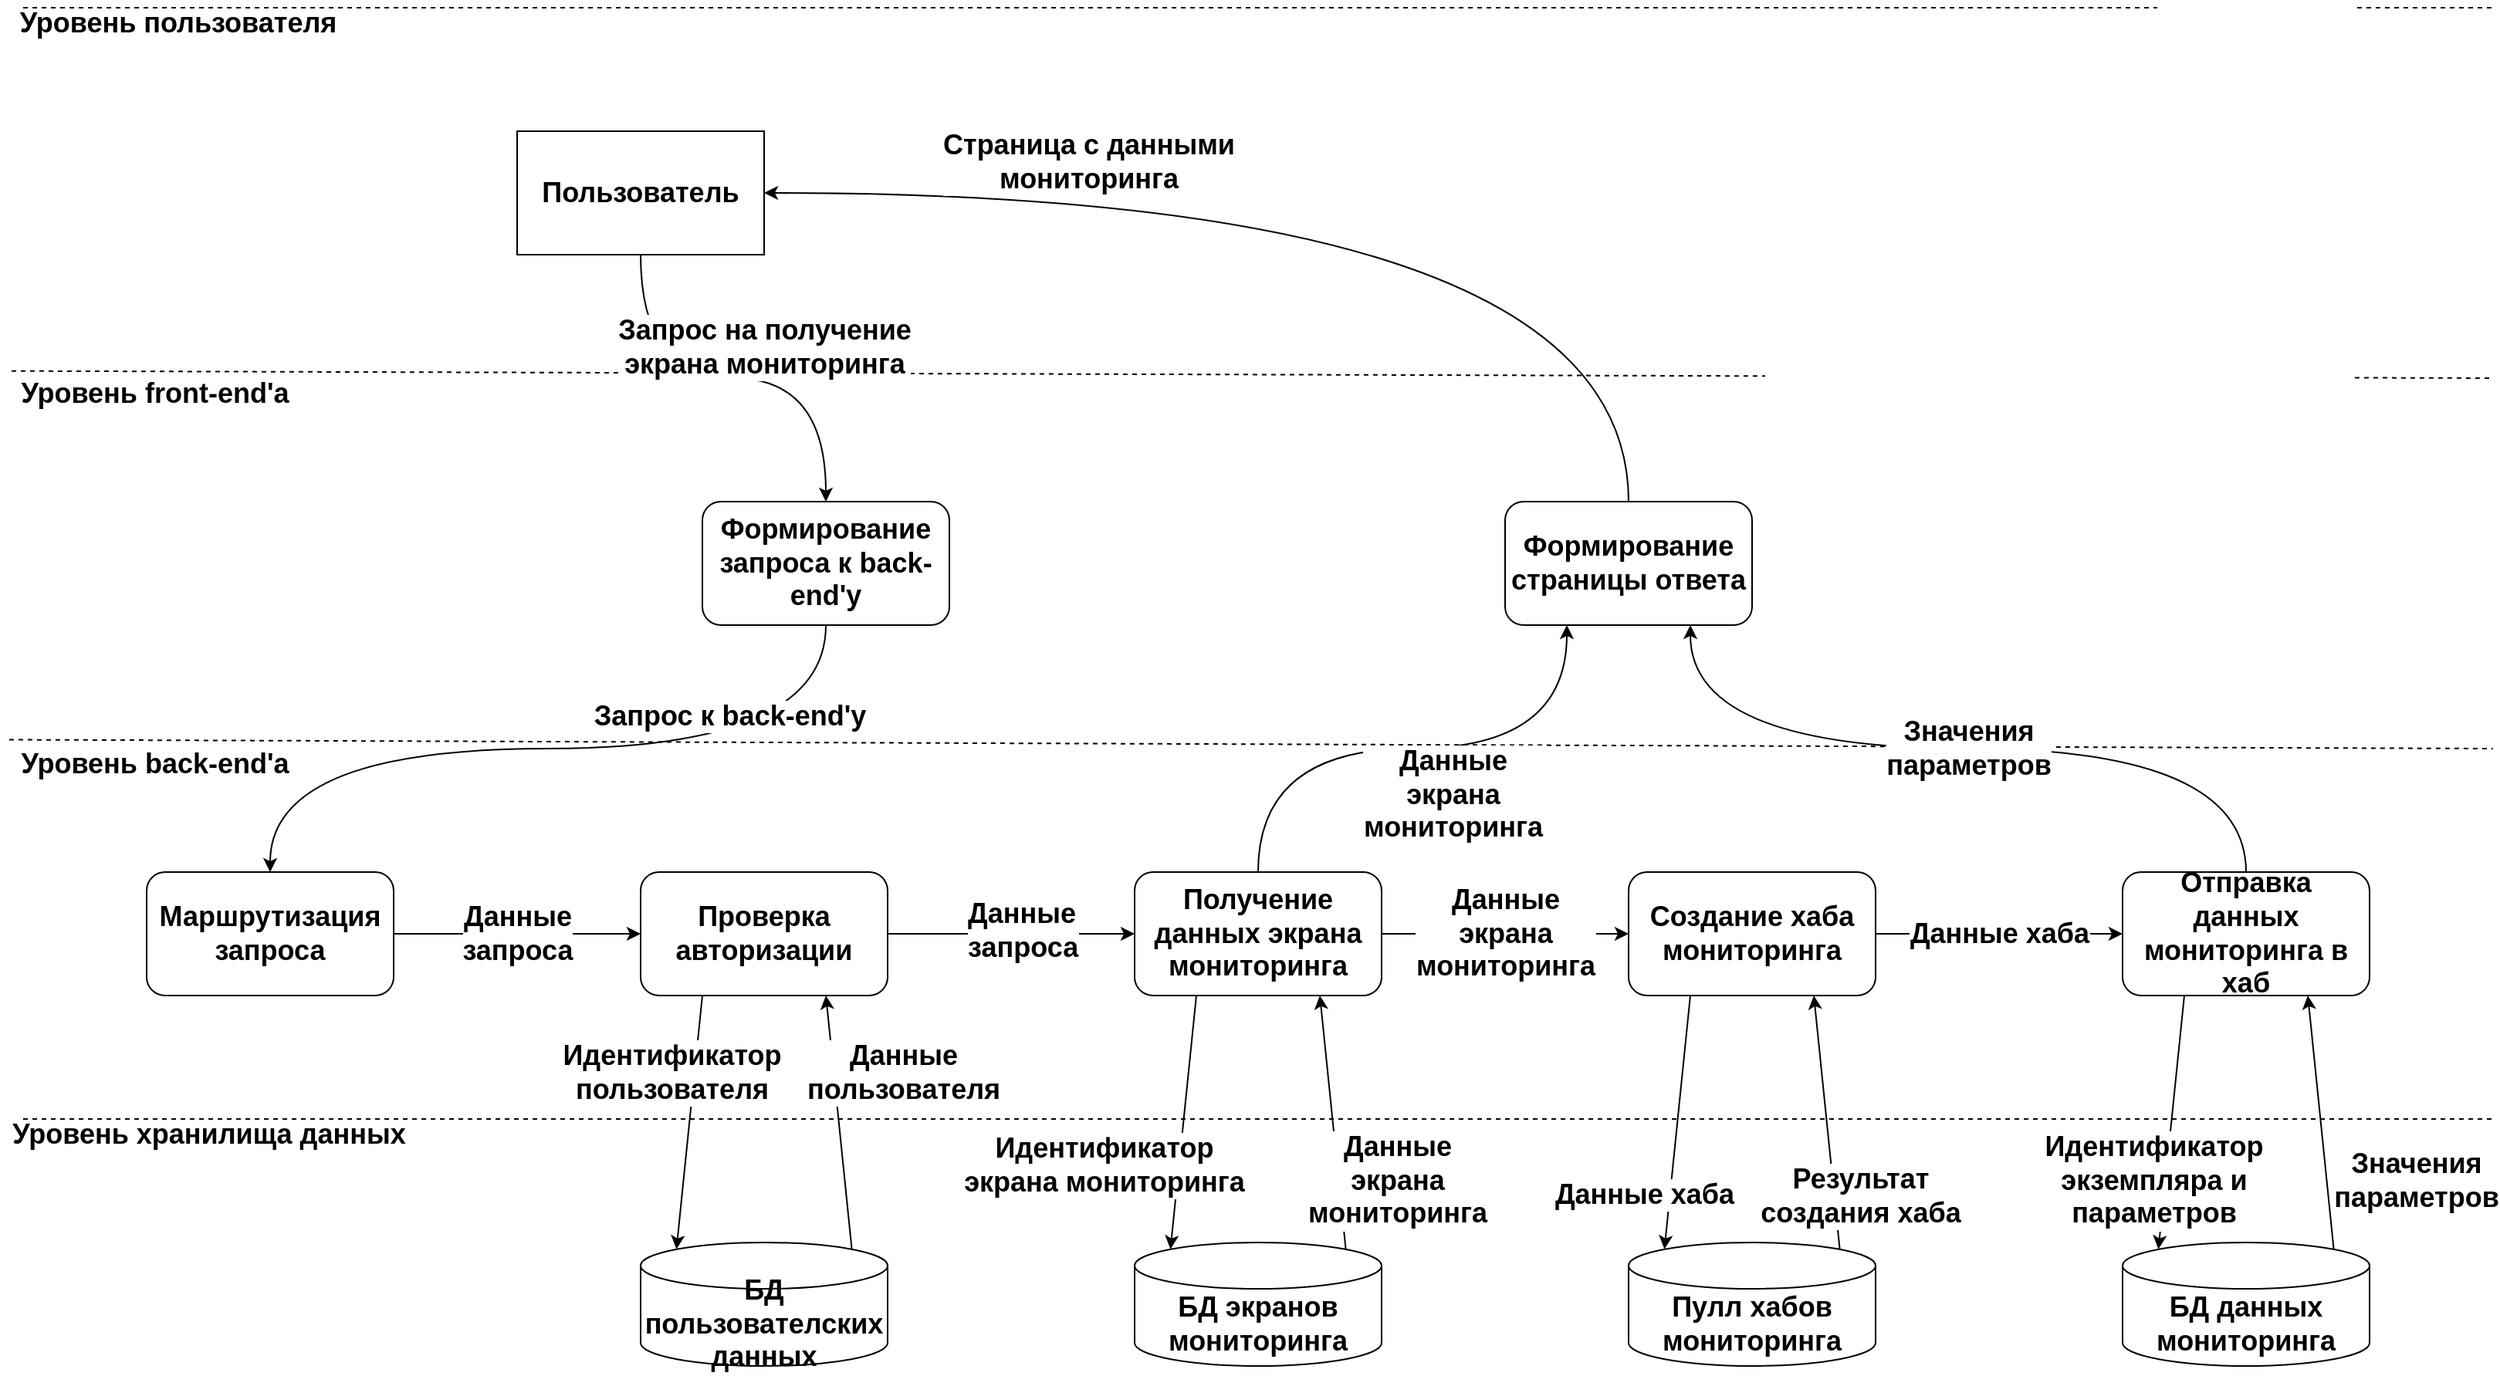 <mxfile version="14.7.0" type="device"><diagram id="P-UOwTWwEDWmG7ugyQ4A" name="Page-1"><mxGraphModel dx="2431" dy="1103" grid="1" gridSize="10" guides="1" tooltips="1" connect="1" arrows="1" fold="1" page="0" pageScale="1" pageWidth="827" pageHeight="1169" math="0" shadow="0"><root><mxCell id="0"/><mxCell id="1" parent="0"/><mxCell id="4XR5OhQzAFPDqvtDoFWY-2" value="" style="endArrow=none;dashed=1;html=1;fontSize=18;fontStyle=1" edge="1" parent="1"><mxGeometry width="50" height="50" relative="1" as="geometry"><mxPoint x="-240" y="120" as="sourcePoint"/><mxPoint x="1360" y="120" as="targetPoint"/></mxGeometry></mxCell><mxCell id="4XR5OhQzAFPDqvtDoFWY-3" value="" style="endArrow=none;dashed=1;html=1;fontSize=18;fontStyle=1;exitX=0.013;exitY=0.012;exitDx=0;exitDy=0;exitPerimeter=0;" edge="1" parent="1" source="4XR5OhQzAFPDqvtDoFWY-5"><mxGeometry width="50" height="50" relative="1" as="geometry"><mxPoint x="-80" y="360" as="sourcePoint"/><mxPoint x="1360" y="360" as="targetPoint"/></mxGeometry></mxCell><mxCell id="4XR5OhQzAFPDqvtDoFWY-4" value="&lt;font style=&quot;font-size: 18px;&quot;&gt;&lt;span style=&quot;font-size: 18px;&quot;&gt;Уровень пользователя&lt;/span&gt;&lt;/font&gt;" style="text;html=1;align=center;verticalAlign=middle;resizable=0;points=[];autosize=1;strokeColor=none;fontSize=18;fontStyle=1" vertex="1" parent="1"><mxGeometry x="-250" y="115" width="220" height="30" as="geometry"/></mxCell><mxCell id="4XR5OhQzAFPDqvtDoFWY-5" value="&lt;font style=&quot;font-size: 18px;&quot;&gt;&lt;span style=&quot;font-size: 18px;&quot;&gt;Уровень front-end'а&lt;/span&gt;&lt;/font&gt;" style="text;html=1;align=center;verticalAlign=middle;resizable=0;points=[];autosize=1;strokeColor=none;fontSize=18;fontStyle=1" vertex="1" parent="1"><mxGeometry x="-250" y="355" width="190" height="30" as="geometry"/></mxCell><mxCell id="4XR5OhQzAFPDqvtDoFWY-6" value="" style="endArrow=none;dashed=1;html=1;fontSize=18;fontStyle=1;exitX=0.005;exitY=-0.025;exitDx=0;exitDy=0;exitPerimeter=0;" edge="1" parent="1" source="4XR5OhQzAFPDqvtDoFWY-7"><mxGeometry width="50" height="50" relative="1" as="geometry"><mxPoint x="-80" y="600" as="sourcePoint"/><mxPoint x="1360" y="600" as="targetPoint"/></mxGeometry></mxCell><mxCell id="4XR5OhQzAFPDqvtDoFWY-7" value="&lt;font style=&quot;font-size: 18px;&quot;&gt;&lt;span style=&quot;font-size: 18px;&quot;&gt;Уровень back-end'а&lt;/span&gt;&lt;/font&gt;" style="text;html=1;align=center;verticalAlign=middle;resizable=0;points=[];autosize=1;strokeColor=none;fontSize=18;fontStyle=1" vertex="1" parent="1"><mxGeometry x="-250" y="595" width="190" height="30" as="geometry"/></mxCell><mxCell id="4XR5OhQzAFPDqvtDoFWY-8" value="" style="endArrow=none;dashed=1;html=1;fontSize=18;fontStyle=1" edge="1" parent="1"><mxGeometry width="50" height="50" relative="1" as="geometry"><mxPoint x="-240" y="840" as="sourcePoint"/><mxPoint x="1360" y="840" as="targetPoint"/></mxGeometry></mxCell><mxCell id="4XR5OhQzAFPDqvtDoFWY-9" value="&lt;font style=&quot;font-size: 18px;&quot;&gt;&lt;span style=&quot;font-size: 18px;&quot;&gt;Уровень хранилища данных&lt;/span&gt;&lt;/font&gt;" style="text;html=1;align=center;verticalAlign=middle;resizable=0;points=[];autosize=1;strokeColor=none;fontSize=18;fontStyle=1" vertex="1" parent="1"><mxGeometry x="-255" y="835" width="270" height="30" as="geometry"/></mxCell><mxCell id="4XR5OhQzAFPDqvtDoFWY-38" value="Запрос на получение&lt;br style=&quot;font-size: 18px;&quot;&gt;экрана мониторинга" style="edgeStyle=orthogonalEdgeStyle;curved=1;rounded=0;orthogonalLoop=1;jettySize=auto;html=1;exitX=0.5;exitY=1;exitDx=0;exitDy=0;fontSize=18;fontStyle=1" edge="1" parent="1" source="4XR5OhQzAFPDqvtDoFWY-10" target="4XR5OhQzAFPDqvtDoFWY-11"><mxGeometry x="0.143" y="20" relative="1" as="geometry"><mxPoint as="offset"/></mxGeometry></mxCell><mxCell id="4XR5OhQzAFPDqvtDoFWY-10" value="Пользователь" style="rounded=0;whiteSpace=wrap;html=1;fontSize=18;fontStyle=1" vertex="1" parent="1"><mxGeometry x="80" y="200" width="160" height="80" as="geometry"/></mxCell><mxCell id="4XR5OhQzAFPDqvtDoFWY-43" style="edgeStyle=orthogonalEdgeStyle;curved=1;rounded=0;orthogonalLoop=1;jettySize=auto;html=1;exitX=0.5;exitY=1;exitDx=0;exitDy=0;entryX=0.5;entryY=0;entryDx=0;entryDy=0;fontSize=18;fontStyle=1" edge="1" parent="1" source="4XR5OhQzAFPDqvtDoFWY-11" target="4XR5OhQzAFPDqvtDoFWY-42"><mxGeometry relative="1" as="geometry"/></mxCell><mxCell id="4XR5OhQzAFPDqvtDoFWY-44" value="Запрос к back-end'у&amp;nbsp;" style="edgeLabel;html=1;align=center;verticalAlign=middle;resizable=0;points=[];fontSize=18;fontStyle=1" vertex="1" connectable="0" parent="4XR5OhQzAFPDqvtDoFWY-43"><mxGeometry x="-0.459" y="-21" relative="1" as="geometry"><mxPoint as="offset"/></mxGeometry></mxCell><mxCell id="4XR5OhQzAFPDqvtDoFWY-11" value="Формирование запроса к back-end'у" style="rounded=1;whiteSpace=wrap;html=1;fontSize=18;fontStyle=1" vertex="1" parent="1"><mxGeometry x="200" y="440" width="160" height="80" as="geometry"/></mxCell><mxCell id="4XR5OhQzAFPDqvtDoFWY-37" value="Страница с данными&lt;br style=&quot;font-size: 18px;&quot;&gt;мониторинга" style="edgeStyle=orthogonalEdgeStyle;rounded=0;orthogonalLoop=1;jettySize=auto;html=1;exitX=0.5;exitY=0;exitDx=0;exitDy=0;entryX=1;entryY=0.5;entryDx=0;entryDy=0;fontSize=18;curved=1;fontStyle=1" edge="1" parent="1" source="4XR5OhQzAFPDqvtDoFWY-12" target="4XR5OhQzAFPDqvtDoFWY-10"><mxGeometry x="0.447" y="-20" relative="1" as="geometry"><mxPoint as="offset"/></mxGeometry></mxCell><mxCell id="4XR5OhQzAFPDqvtDoFWY-12" value="Формирование страницы ответа" style="rounded=1;whiteSpace=wrap;html=1;fontSize=18;fontStyle=1" vertex="1" parent="1"><mxGeometry x="720" y="440" width="160" height="80" as="geometry"/></mxCell><mxCell id="4XR5OhQzAFPDqvtDoFWY-21" style="rounded=0;orthogonalLoop=1;jettySize=auto;html=1;exitX=0.25;exitY=1;exitDx=0;exitDy=0;entryX=0.145;entryY=0;entryDx=0;entryDy=4.35;entryPerimeter=0;fontSize=18;fontStyle=1" edge="1" parent="1" source="4XR5OhQzAFPDqvtDoFWY-13" target="4XR5OhQzAFPDqvtDoFWY-17"><mxGeometry relative="1" as="geometry"/></mxCell><mxCell id="4XR5OhQzAFPDqvtDoFWY-45" value="Идентификатор&lt;br style=&quot;font-size: 18px;&quot;&gt;пользователя" style="edgeLabel;html=1;align=center;verticalAlign=middle;resizable=0;points=[];fontSize=18;fontStyle=1" vertex="1" connectable="0" parent="4XR5OhQzAFPDqvtDoFWY-21"><mxGeometry x="-0.301" y="2" relative="1" as="geometry"><mxPoint x="-16" y="-8" as="offset"/></mxGeometry></mxCell><mxCell id="4XR5OhQzAFPDqvtDoFWY-33" style="edgeStyle=none;rounded=0;orthogonalLoop=1;jettySize=auto;html=1;exitX=1;exitY=0.5;exitDx=0;exitDy=0;entryX=0;entryY=0.5;entryDx=0;entryDy=0;fontSize=18;fontStyle=1" edge="1" parent="1" source="4XR5OhQzAFPDqvtDoFWY-13" target="4XR5OhQzAFPDqvtDoFWY-14"><mxGeometry relative="1" as="geometry"/></mxCell><mxCell id="4XR5OhQzAFPDqvtDoFWY-13" value="Проверка авторизации" style="rounded=1;whiteSpace=wrap;html=1;fontSize=18;fontStyle=1" vertex="1" parent="1"><mxGeometry x="160" y="680" width="160" height="80" as="geometry"/></mxCell><mxCell id="4XR5OhQzAFPDqvtDoFWY-23" value="Идентификатор&lt;br style=&quot;font-size: 18px;&quot;&gt;экрана мониторинга" style="edgeStyle=none;rounded=0;orthogonalLoop=1;jettySize=auto;html=1;exitX=0.25;exitY=1;exitDx=0;exitDy=0;entryX=0.145;entryY=0;entryDx=0;entryDy=4.35;entryPerimeter=0;fontSize=18;fontStyle=1" edge="1" parent="1" source="4XR5OhQzAFPDqvtDoFWY-14" target="4XR5OhQzAFPDqvtDoFWY-18"><mxGeometry x="0.399" y="-49" relative="1" as="geometry"><mxPoint as="offset"/></mxGeometry></mxCell><mxCell id="4XR5OhQzAFPDqvtDoFWY-34" value="Данные&lt;br style=&quot;font-size: 18px;&quot;&gt;экрана&lt;br style=&quot;font-size: 18px;&quot;&gt;мониторинга" style="edgeStyle=none;rounded=0;orthogonalLoop=1;jettySize=auto;html=1;exitX=1;exitY=0.5;exitDx=0;exitDy=0;entryX=0;entryY=0.5;entryDx=0;entryDy=0;fontSize=18;fontStyle=1" edge="1" parent="1" source="4XR5OhQzAFPDqvtDoFWY-14" target="4XR5OhQzAFPDqvtDoFWY-15"><mxGeometry relative="1" as="geometry"/></mxCell><mxCell id="4XR5OhQzAFPDqvtDoFWY-53" value="Данные&lt;br style=&quot;font-size: 18px;&quot;&gt;экрана&lt;br style=&quot;font-size: 18px;&quot;&gt;мониторинга" style="edgeStyle=orthogonalEdgeStyle;curved=1;rounded=0;orthogonalLoop=1;jettySize=auto;html=1;exitX=0.5;exitY=0;exitDx=0;exitDy=0;entryX=0.25;entryY=1;entryDx=0;entryDy=0;fontSize=18;fontStyle=1" edge="1" parent="1" source="4XR5OhQzAFPDqvtDoFWY-14" target="4XR5OhQzAFPDqvtDoFWY-12"><mxGeometry x="0.15" y="-30" relative="1" as="geometry"><mxPoint x="-1" as="offset"/></mxGeometry></mxCell><mxCell id="4XR5OhQzAFPDqvtDoFWY-14" value="Получение данных экрана мониторинга" style="rounded=1;whiteSpace=wrap;html=1;fontSize=18;fontStyle=1" vertex="1" parent="1"><mxGeometry x="480" y="680" width="160" height="80" as="geometry"/></mxCell><mxCell id="4XR5OhQzAFPDqvtDoFWY-26" value="Данные хаба" style="edgeStyle=none;rounded=0;orthogonalLoop=1;jettySize=auto;html=1;exitX=0.25;exitY=1;exitDx=0;exitDy=0;entryX=0.145;entryY=0;entryDx=0;entryDy=4.35;entryPerimeter=0;fontSize=18;fontStyle=1" edge="1" parent="1" source="4XR5OhQzAFPDqvtDoFWY-15" target="4XR5OhQzAFPDqvtDoFWY-19"><mxGeometry x="0.603" y="-17" relative="1" as="geometry"><mxPoint y="-1" as="offset"/></mxGeometry></mxCell><mxCell id="4XR5OhQzAFPDqvtDoFWY-35" value="Данные хаба" style="edgeStyle=none;rounded=0;orthogonalLoop=1;jettySize=auto;html=1;exitX=1;exitY=0.5;exitDx=0;exitDy=0;entryX=0;entryY=0.5;entryDx=0;entryDy=0;fontSize=18;fontStyle=1" edge="1" parent="1" source="4XR5OhQzAFPDqvtDoFWY-15" target="4XR5OhQzAFPDqvtDoFWY-16"><mxGeometry relative="1" as="geometry"/></mxCell><mxCell id="4XR5OhQzAFPDqvtDoFWY-15" value="Создание хаба мониторинга" style="rounded=1;whiteSpace=wrap;html=1;fontSize=18;fontStyle=1" vertex="1" parent="1"><mxGeometry x="800" y="680" width="160" height="80" as="geometry"/></mxCell><mxCell id="4XR5OhQzAFPDqvtDoFWY-28" value="Идентификатор&lt;br style=&quot;font-size: 18px;&quot;&gt;экземпляра и&lt;br style=&quot;font-size: 18px;&quot;&gt;параметров" style="edgeStyle=none;rounded=0;orthogonalLoop=1;jettySize=auto;html=1;exitX=0.25;exitY=1;exitDx=0;exitDy=0;entryX=0.145;entryY=0;entryDx=0;entryDy=4.35;entryPerimeter=0;fontSize=18;fontStyle=1" edge="1" parent="1" source="4XR5OhQzAFPDqvtDoFWY-16" target="4XR5OhQzAFPDqvtDoFWY-20"><mxGeometry x="0.47" y="-8" relative="1" as="geometry"><mxPoint as="offset"/></mxGeometry></mxCell><mxCell id="4XR5OhQzAFPDqvtDoFWY-36" value="Значения&lt;br style=&quot;font-size: 18px;&quot;&gt;параметров" style="edgeStyle=orthogonalEdgeStyle;rounded=0;orthogonalLoop=1;jettySize=auto;html=1;exitX=0.5;exitY=0;exitDx=0;exitDy=0;entryX=0.75;entryY=1;entryDx=0;entryDy=0;fontSize=18;curved=1;fontStyle=1" edge="1" parent="1" source="4XR5OhQzAFPDqvtDoFWY-16" target="4XR5OhQzAFPDqvtDoFWY-12"><mxGeometry relative="1" as="geometry"/></mxCell><mxCell id="4XR5OhQzAFPDqvtDoFWY-16" value="Отправка данных мониторинга в хаб" style="rounded=1;whiteSpace=wrap;html=1;fontSize=18;fontStyle=1" vertex="1" parent="1"><mxGeometry x="1120" y="680" width="160" height="80" as="geometry"/></mxCell><mxCell id="4XR5OhQzAFPDqvtDoFWY-25" style="edgeStyle=none;rounded=0;orthogonalLoop=1;jettySize=auto;html=1;exitX=0.855;exitY=0;exitDx=0;exitDy=4.35;exitPerimeter=0;entryX=0.75;entryY=1;entryDx=0;entryDy=0;fontSize=18;fontStyle=1" edge="1" parent="1" source="4XR5OhQzAFPDqvtDoFWY-17" target="4XR5OhQzAFPDqvtDoFWY-13"><mxGeometry relative="1" as="geometry"/></mxCell><mxCell id="4XR5OhQzAFPDqvtDoFWY-48" value="Данные&lt;br style=&quot;font-size: 18px;&quot;&gt;пользователя" style="edgeLabel;html=1;align=center;verticalAlign=middle;resizable=0;points=[];fontSize=18;fontStyle=1" vertex="1" connectable="0" parent="4XR5OhQzAFPDqvtDoFWY-25"><mxGeometry x="0.342" y="-5" relative="1" as="geometry"><mxPoint x="39" y="-4" as="offset"/></mxGeometry></mxCell><mxCell id="4XR5OhQzAFPDqvtDoFWY-17" value="&lt;span style=&quot;font-size: 18px;&quot;&gt;БД пользователских данных&lt;/span&gt;" style="shape=cylinder3;whiteSpace=wrap;html=1;boundedLbl=1;backgroundOutline=1;size=15;fontSize=18;fontStyle=1" vertex="1" parent="1"><mxGeometry x="160" y="920" width="160" height="80" as="geometry"/></mxCell><mxCell id="4XR5OhQzAFPDqvtDoFWY-24" value="Данные&lt;br style=&quot;font-size: 18px;&quot;&gt;экрана &lt;br style=&quot;font-size: 18px;&quot;&gt;мониторинга" style="edgeStyle=none;rounded=0;orthogonalLoop=1;jettySize=auto;html=1;exitX=0.855;exitY=0;exitDx=0;exitDy=4.35;exitPerimeter=0;entryX=0.75;entryY=1;entryDx=0;entryDy=0;fontSize=18;fontStyle=1" edge="1" parent="1" source="4XR5OhQzAFPDqvtDoFWY-18" target="4XR5OhQzAFPDqvtDoFWY-14"><mxGeometry x="-0.507" y="-38" relative="1" as="geometry"><mxPoint as="offset"/></mxGeometry></mxCell><mxCell id="4XR5OhQzAFPDqvtDoFWY-18" value="&lt;span style=&quot;font-size: 18px;&quot;&gt;БД экранов мониторинга&lt;/span&gt;" style="shape=cylinder3;whiteSpace=wrap;html=1;boundedLbl=1;backgroundOutline=1;size=15;fontSize=18;fontStyle=1" vertex="1" parent="1"><mxGeometry x="480" y="920" width="160" height="80" as="geometry"/></mxCell><mxCell id="4XR5OhQzAFPDqvtDoFWY-27" value="Результат&lt;br style=&quot;font-size: 18px;&quot;&gt;создания хаба" style="edgeStyle=none;rounded=0;orthogonalLoop=1;jettySize=auto;html=1;exitX=0.855;exitY=0;exitDx=0;exitDy=4.35;exitPerimeter=0;entryX=0.75;entryY=1;entryDx=0;entryDy=0;fontSize=18;fontStyle=1" edge="1" parent="1" source="4XR5OhQzAFPDqvtDoFWY-19" target="4XR5OhQzAFPDqvtDoFWY-15"><mxGeometry x="-0.603" y="-17" relative="1" as="geometry"><mxPoint as="offset"/></mxGeometry></mxCell><mxCell id="4XR5OhQzAFPDqvtDoFWY-19" value="&lt;span style=&quot;font-size: 18px;&quot;&gt;Пулл хабов мониторинга&lt;/span&gt;" style="shape=cylinder3;whiteSpace=wrap;html=1;boundedLbl=1;backgroundOutline=1;size=15;fontSize=18;fontStyle=1" vertex="1" parent="1"><mxGeometry x="800" y="920" width="160" height="80" as="geometry"/></mxCell><mxCell id="4XR5OhQzAFPDqvtDoFWY-29" value="Значения&lt;br style=&quot;font-size: 18px;&quot;&gt;параметров" style="edgeStyle=none;rounded=0;orthogonalLoop=1;jettySize=auto;html=1;exitX=0.855;exitY=0;exitDx=0;exitDy=4.35;exitPerimeter=0;entryX=0.75;entryY=1;entryDx=0;entryDy=0;fontSize=18;fontStyle=1" edge="1" parent="1" source="4XR5OhQzAFPDqvtDoFWY-20" target="4XR5OhQzAFPDqvtDoFWY-16"><mxGeometry x="-0.531" y="-57" relative="1" as="geometry"><mxPoint as="offset"/></mxGeometry></mxCell><mxCell id="4XR5OhQzAFPDqvtDoFWY-20" value="&lt;span style=&quot;font-size: 18px;&quot;&gt;БД данных мониторинга&lt;/span&gt;" style="shape=cylinder3;whiteSpace=wrap;html=1;boundedLbl=1;backgroundOutline=1;size=15;fontSize=18;fontStyle=1" vertex="1" parent="1"><mxGeometry x="1120" y="920" width="160" height="80" as="geometry"/></mxCell><mxCell id="4XR5OhQzAFPDqvtDoFWY-47" value="Данные&lt;br style=&quot;font-size: 18px;&quot;&gt;запроса" style="edgeStyle=orthogonalEdgeStyle;curved=1;rounded=0;orthogonalLoop=1;jettySize=auto;html=1;exitX=1;exitY=0.5;exitDx=0;exitDy=0;entryX=0;entryY=0.5;entryDx=0;entryDy=0;fontSize=18;fontStyle=1" edge="1" parent="1" source="4XR5OhQzAFPDqvtDoFWY-42" target="4XR5OhQzAFPDqvtDoFWY-13"><mxGeometry relative="1" as="geometry"/></mxCell><mxCell id="4XR5OhQzAFPDqvtDoFWY-42" value="Маршрутизация запроса" style="rounded=1;whiteSpace=wrap;html=1;fontSize=18;fontStyle=1" vertex="1" parent="1"><mxGeometry x="-160" y="680" width="160" height="80" as="geometry"/></mxCell><mxCell id="4XR5OhQzAFPDqvtDoFWY-49" value="&lt;span style=&quot;color: rgb(0, 0, 0); font-family: helvetica; font-size: 18px; font-style: normal; letter-spacing: normal; text-align: center; text-indent: 0px; text-transform: none; word-spacing: 0px; background-color: rgb(255, 255, 255); display: inline; float: none;&quot;&gt;Данные&lt;br style=&quot;font-size: 18px;&quot;&gt;запроса&lt;/span&gt;" style="text;whiteSpace=wrap;html=1;fontSize=18;fontStyle=1" vertex="1" parent="1"><mxGeometry x="370" y="690" width="150" height="30" as="geometry"/></mxCell></root></mxGraphModel></diagram></mxfile>
